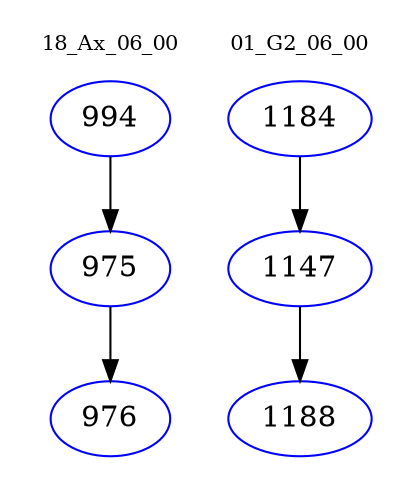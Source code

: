 digraph{
subgraph cluster_0 {
color = white
label = "18_Ax_06_00";
fontsize=10;
T0_994 [label="994", color="blue"]
T0_994 -> T0_975 [color="black"]
T0_975 [label="975", color="blue"]
T0_975 -> T0_976 [color="black"]
T0_976 [label="976", color="blue"]
}
subgraph cluster_1 {
color = white
label = "01_G2_06_00";
fontsize=10;
T1_1184 [label="1184", color="blue"]
T1_1184 -> T1_1147 [color="black"]
T1_1147 [label="1147", color="blue"]
T1_1147 -> T1_1188 [color="black"]
T1_1188 [label="1188", color="blue"]
}
}
